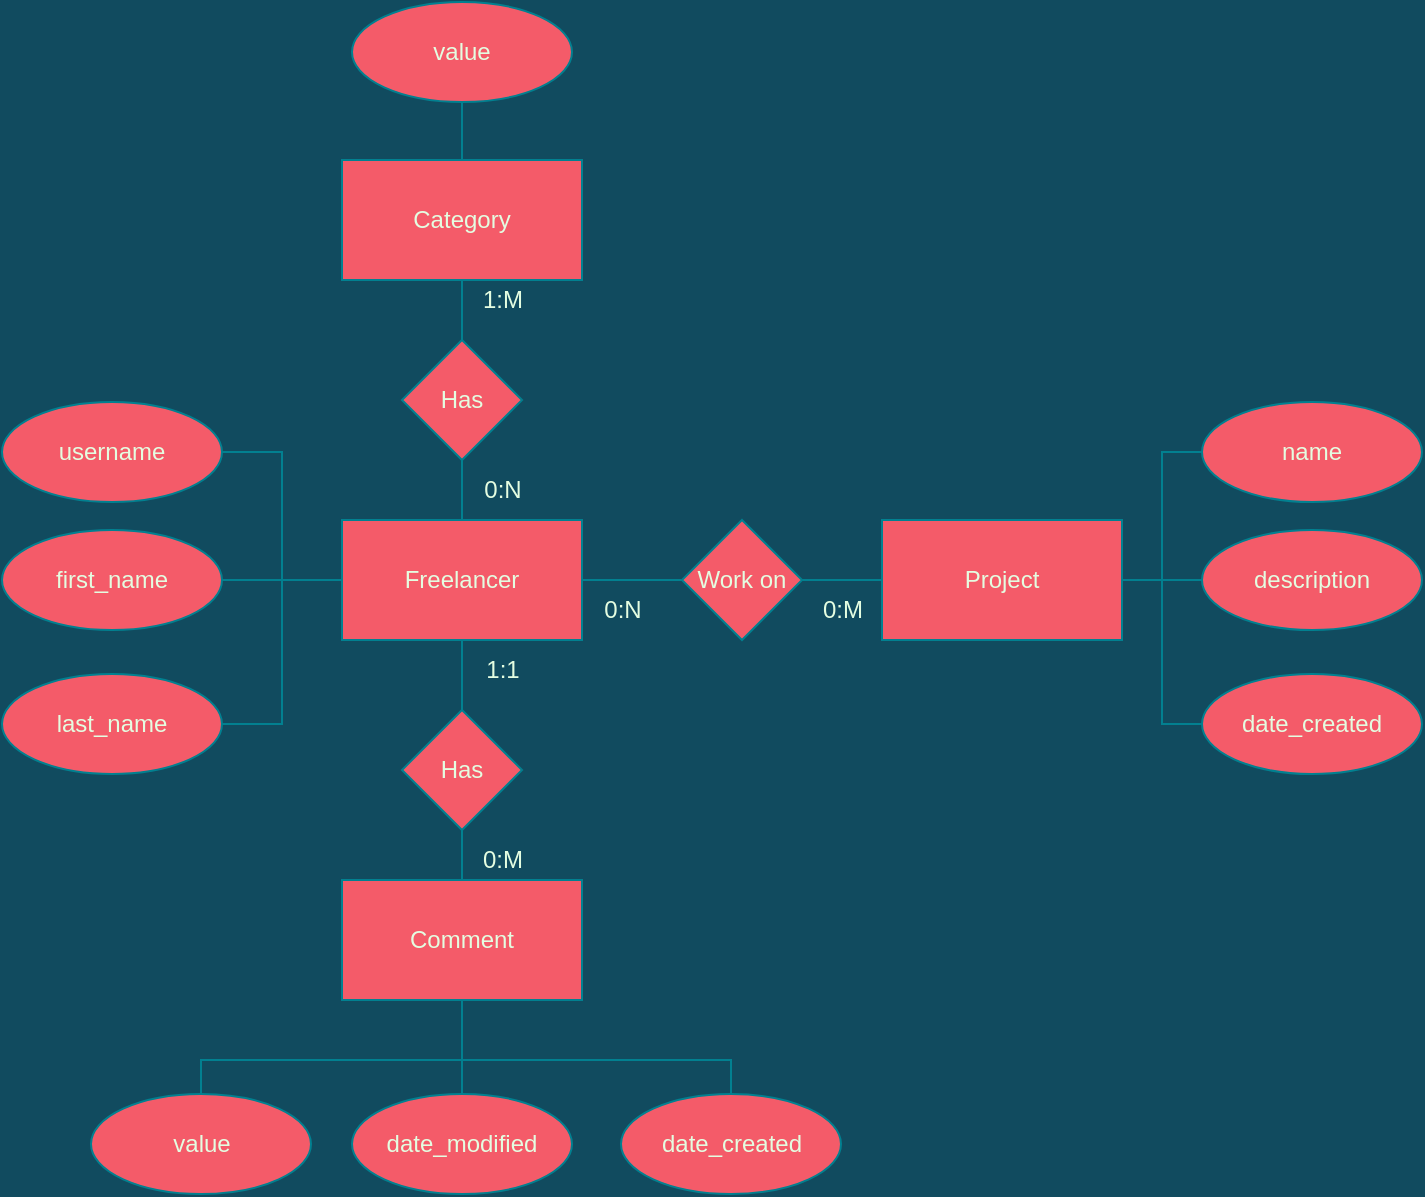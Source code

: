 <mxfile version="20.3.0" type="device"><diagram id="-MBPeDD_5qe8Zik0AHJo" name="Page-1"><mxGraphModel dx="882" dy="820" grid="1" gridSize="10" guides="1" tooltips="1" connect="1" arrows="1" fold="1" page="1" pageScale="1" pageWidth="850" pageHeight="1100" background="#114B5F" math="0" shadow="0"><root><mxCell id="0"/><mxCell id="1" parent="0"/><mxCell id="JuRmM7Lx4Jnar-AisBNy-8" style="edgeStyle=orthogonalEdgeStyle;rounded=0;orthogonalLoop=1;jettySize=auto;html=1;entryX=0.5;entryY=1;entryDx=0;entryDy=0;fontColor=#E4FDE1;strokeColor=#028090;fillColor=#F45B69;endArrow=none;endFill=0;labelBackgroundColor=#114B5F;" parent="1" source="JuRmM7Lx4Jnar-AisBNy-1" target="JuRmM7Lx4Jnar-AisBNy-7" edge="1"><mxGeometry relative="1" as="geometry"/></mxCell><mxCell id="JuRmM7Lx4Jnar-AisBNy-10" value="" style="edgeStyle=orthogonalEdgeStyle;rounded=0;orthogonalLoop=1;jettySize=auto;html=1;fontColor=#E4FDE1;endArrow=none;endFill=0;strokeColor=#028090;fillColor=#F45B69;labelBackgroundColor=#114B5F;" parent="1" source="JuRmM7Lx4Jnar-AisBNy-1" target="JuRmM7Lx4Jnar-AisBNy-5" edge="1"><mxGeometry relative="1" as="geometry"/></mxCell><mxCell id="JuRmM7Lx4Jnar-AisBNy-12" value="" style="edgeStyle=orthogonalEdgeStyle;rounded=0;orthogonalLoop=1;jettySize=auto;html=1;fontColor=#E4FDE1;endArrow=none;endFill=0;strokeColor=#028090;fillColor=#F45B69;labelBackgroundColor=#114B5F;" parent="1" source="JuRmM7Lx4Jnar-AisBNy-1" target="JuRmM7Lx4Jnar-AisBNy-6" edge="1"><mxGeometry relative="1" as="geometry"/></mxCell><mxCell id="JuRmM7Lx4Jnar-AisBNy-1" value="Freelancer" style="rounded=0;whiteSpace=wrap;html=1;fontColor=#E4FDE1;strokeColor=#028090;fillColor=#F45B69;" parent="1" vertex="1"><mxGeometry x="220" y="280" width="120" height="60" as="geometry"/></mxCell><mxCell id="JuRmM7Lx4Jnar-AisBNy-2" value="Project" style="rounded=0;whiteSpace=wrap;html=1;fontColor=#E4FDE1;strokeColor=#028090;fillColor=#F45B69;" parent="1" vertex="1"><mxGeometry x="490" y="280" width="120" height="60" as="geometry"/></mxCell><mxCell id="JuRmM7Lx4Jnar-AisBNy-3" value="Comment" style="rounded=0;whiteSpace=wrap;html=1;fontColor=#E4FDE1;strokeColor=#028090;fillColor=#F45B69;" parent="1" vertex="1"><mxGeometry x="220" y="460" width="120" height="60" as="geometry"/></mxCell><mxCell id="JuRmM7Lx4Jnar-AisBNy-4" value="Category" style="rounded=0;whiteSpace=wrap;html=1;fontColor=#E4FDE1;strokeColor=#028090;fillColor=#F45B69;" parent="1" vertex="1"><mxGeometry x="220" y="100" width="120" height="60" as="geometry"/></mxCell><mxCell id="JuRmM7Lx4Jnar-AisBNy-11" value="" style="edgeStyle=orthogonalEdgeStyle;rounded=0;orthogonalLoop=1;jettySize=auto;html=1;fontColor=#E4FDE1;endArrow=none;endFill=0;strokeColor=#028090;fillColor=#F45B69;labelBackgroundColor=#114B5F;" parent="1" source="JuRmM7Lx4Jnar-AisBNy-5" target="JuRmM7Lx4Jnar-AisBNy-3" edge="1"><mxGeometry relative="1" as="geometry"/></mxCell><mxCell id="JuRmM7Lx4Jnar-AisBNy-5" value="Has" style="rhombus;whiteSpace=wrap;html=1;fontColor=#E4FDE1;strokeColor=#028090;fillColor=#F45B69;" parent="1" vertex="1"><mxGeometry x="250" y="375" width="60" height="60" as="geometry"/></mxCell><mxCell id="JuRmM7Lx4Jnar-AisBNy-13" value="" style="edgeStyle=orthogonalEdgeStyle;rounded=0;orthogonalLoop=1;jettySize=auto;html=1;fontColor=#E4FDE1;endArrow=none;endFill=0;strokeColor=#028090;fillColor=#F45B69;labelBackgroundColor=#114B5F;" parent="1" source="JuRmM7Lx4Jnar-AisBNy-6" target="JuRmM7Lx4Jnar-AisBNy-2" edge="1"><mxGeometry relative="1" as="geometry"/></mxCell><mxCell id="JuRmM7Lx4Jnar-AisBNy-6" value="Work on" style="rhombus;whiteSpace=wrap;html=1;fontColor=#E4FDE1;strokeColor=#028090;fillColor=#F45B69;" parent="1" vertex="1"><mxGeometry x="390" y="280" width="60" height="60" as="geometry"/></mxCell><mxCell id="JuRmM7Lx4Jnar-AisBNy-9" value="" style="edgeStyle=orthogonalEdgeStyle;rounded=0;orthogonalLoop=1;jettySize=auto;html=1;fontColor=#E4FDE1;endArrow=none;endFill=0;strokeColor=#028090;fillColor=#F45B69;labelBackgroundColor=#114B5F;" parent="1" source="JuRmM7Lx4Jnar-AisBNy-7" target="JuRmM7Lx4Jnar-AisBNy-4" edge="1"><mxGeometry relative="1" as="geometry"/></mxCell><mxCell id="JuRmM7Lx4Jnar-AisBNy-7" value="Has" style="rhombus;whiteSpace=wrap;html=1;fontColor=#E4FDE1;strokeColor=#028090;fillColor=#F45B69;" parent="1" vertex="1"><mxGeometry x="250" y="190" width="60" height="60" as="geometry"/></mxCell><mxCell id="JuRmM7Lx4Jnar-AisBNy-14" value="1:M" style="text;html=1;align=center;verticalAlign=middle;resizable=0;points=[];autosize=1;strokeColor=none;fillColor=none;fontColor=#E4FDE1;" parent="1" vertex="1"><mxGeometry x="280" y="155" width="40" height="30" as="geometry"/></mxCell><mxCell id="JuRmM7Lx4Jnar-AisBNy-15" value="0:N" style="text;html=1;align=center;verticalAlign=middle;resizable=0;points=[];autosize=1;strokeColor=none;fillColor=none;fontColor=#E4FDE1;" parent="1" vertex="1"><mxGeometry x="280" y="250" width="40" height="30" as="geometry"/></mxCell><mxCell id="JuRmM7Lx4Jnar-AisBNy-16" value="0:M" style="text;html=1;align=center;verticalAlign=middle;resizable=0;points=[];autosize=1;strokeColor=none;fillColor=none;fontColor=#E4FDE1;" parent="1" vertex="1"><mxGeometry x="280" y="435" width="40" height="30" as="geometry"/></mxCell><mxCell id="JuRmM7Lx4Jnar-AisBNy-17" value="1:1" style="text;html=1;align=center;verticalAlign=middle;resizable=0;points=[];autosize=1;strokeColor=none;fillColor=none;fontColor=#E4FDE1;" parent="1" vertex="1"><mxGeometry x="280" y="340" width="40" height="30" as="geometry"/></mxCell><mxCell id="JuRmM7Lx4Jnar-AisBNy-18" value="0:M" style="text;html=1;align=center;verticalAlign=middle;resizable=0;points=[];autosize=1;strokeColor=none;fillColor=none;fontColor=#E4FDE1;" parent="1" vertex="1"><mxGeometry x="450" y="310" width="40" height="30" as="geometry"/></mxCell><mxCell id="JuRmM7Lx4Jnar-AisBNy-19" value="0:N" style="text;html=1;align=center;verticalAlign=middle;resizable=0;points=[];autosize=1;strokeColor=none;fillColor=none;fontColor=#E4FDE1;" parent="1" vertex="1"><mxGeometry x="340" y="310" width="40" height="30" as="geometry"/></mxCell><mxCell id="JuRmM7Lx4Jnar-AisBNy-45" style="edgeStyle=orthogonalEdgeStyle;rounded=0;orthogonalLoop=1;jettySize=auto;html=1;entryX=0.5;entryY=1;entryDx=0;entryDy=0;fontColor=#E4FDE1;endArrow=none;endFill=0;strokeColor=#028090;fillColor=#F45B69;labelBackgroundColor=#114B5F;" parent="1" source="JuRmM7Lx4Jnar-AisBNy-20" target="JuRmM7Lx4Jnar-AisBNy-3" edge="1"><mxGeometry relative="1" as="geometry"><Array as="points"><mxPoint x="415" y="550"/><mxPoint x="280" y="550"/></Array></mxGeometry></mxCell><mxCell id="JuRmM7Lx4Jnar-AisBNy-20" value="date_created" style="ellipse;whiteSpace=wrap;html=1;fontColor=#E4FDE1;strokeColor=#028090;fillColor=#F45B69;" parent="1" vertex="1"><mxGeometry x="359.5" y="567" width="110" height="50" as="geometry"/></mxCell><mxCell id="JuRmM7Lx4Jnar-AisBNy-42" style="edgeStyle=orthogonalEdgeStyle;rounded=0;orthogonalLoop=1;jettySize=auto;html=1;entryX=0.5;entryY=1;entryDx=0;entryDy=0;fontColor=#E4FDE1;endArrow=none;endFill=0;strokeColor=#028090;fillColor=#F45B69;labelBackgroundColor=#114B5F;" parent="1" source="JuRmM7Lx4Jnar-AisBNy-21" target="JuRmM7Lx4Jnar-AisBNy-3" edge="1"><mxGeometry relative="1" as="geometry"/></mxCell><mxCell id="JuRmM7Lx4Jnar-AisBNy-21" value="date_modified" style="ellipse;whiteSpace=wrap;html=1;fontColor=#E4FDE1;strokeColor=#028090;fillColor=#F45B69;" parent="1" vertex="1"><mxGeometry x="225" y="567" width="110" height="50" as="geometry"/></mxCell><mxCell id="1XqYSXex-Xbsd_ZYQ9KI-1" style="edgeStyle=orthogonalEdgeStyle;rounded=0;orthogonalLoop=1;jettySize=auto;html=1;entryX=0.5;entryY=0;entryDx=0;entryDy=0;endArrow=none;endFill=0;fillColor=#F45B69;strokeColor=#028090;labelBackgroundColor=#114B5F;fontColor=#E4FDE1;" edge="1" parent="1" source="JuRmM7Lx4Jnar-AisBNy-22" target="JuRmM7Lx4Jnar-AisBNy-4"><mxGeometry relative="1" as="geometry"/></mxCell><mxCell id="JuRmM7Lx4Jnar-AisBNy-22" value="value" style="ellipse;whiteSpace=wrap;html=1;fontColor=#E4FDE1;strokeColor=#028090;fillColor=#F45B69;" parent="1" vertex="1"><mxGeometry x="225" y="21" width="110" height="50" as="geometry"/></mxCell><mxCell id="JuRmM7Lx4Jnar-AisBNy-32" style="edgeStyle=orthogonalEdgeStyle;rounded=0;orthogonalLoop=1;jettySize=auto;html=1;entryX=0;entryY=0.5;entryDx=0;entryDy=0;fontColor=#E4FDE1;endArrow=none;endFill=0;strokeColor=#028090;fillColor=#F45B69;labelBackgroundColor=#114B5F;" parent="1" source="JuRmM7Lx4Jnar-AisBNy-28" target="JuRmM7Lx4Jnar-AisBNy-1" edge="1"><mxGeometry relative="1" as="geometry"/></mxCell><mxCell id="JuRmM7Lx4Jnar-AisBNy-28" value="username" style="ellipse;whiteSpace=wrap;html=1;fontColor=#E4FDE1;strokeColor=#028090;fillColor=#F45B69;" parent="1" vertex="1"><mxGeometry x="50" y="221" width="110" height="50" as="geometry"/></mxCell><mxCell id="JuRmM7Lx4Jnar-AisBNy-33" style="edgeStyle=orthogonalEdgeStyle;rounded=0;orthogonalLoop=1;jettySize=auto;html=1;entryX=0;entryY=0.5;entryDx=0;entryDy=0;fontColor=#E4FDE1;endArrow=none;endFill=0;strokeColor=#028090;fillColor=#F45B69;labelBackgroundColor=#114B5F;" parent="1" source="JuRmM7Lx4Jnar-AisBNy-29" target="JuRmM7Lx4Jnar-AisBNy-1" edge="1"><mxGeometry relative="1" as="geometry"/></mxCell><mxCell id="JuRmM7Lx4Jnar-AisBNy-29" value="first_name" style="ellipse;whiteSpace=wrap;html=1;fontColor=#E4FDE1;strokeColor=#028090;fillColor=#F45B69;" parent="1" vertex="1"><mxGeometry x="50" y="285" width="110" height="50" as="geometry"/></mxCell><mxCell id="JuRmM7Lx4Jnar-AisBNy-34" style="edgeStyle=orthogonalEdgeStyle;rounded=0;orthogonalLoop=1;jettySize=auto;html=1;entryX=0;entryY=0.5;entryDx=0;entryDy=0;fontColor=#E4FDE1;endArrow=none;endFill=0;strokeColor=#028090;fillColor=#F45B69;labelBackgroundColor=#114B5F;" parent="1" source="JuRmM7Lx4Jnar-AisBNy-30" target="JuRmM7Lx4Jnar-AisBNy-1" edge="1"><mxGeometry relative="1" as="geometry"/></mxCell><mxCell id="JuRmM7Lx4Jnar-AisBNy-30" value="last_name" style="ellipse;whiteSpace=wrap;html=1;fontColor=#E4FDE1;strokeColor=#028090;fillColor=#F45B69;" parent="1" vertex="1"><mxGeometry x="50" y="357" width="110" height="50" as="geometry"/></mxCell><mxCell id="JuRmM7Lx4Jnar-AisBNy-39" style="edgeStyle=orthogonalEdgeStyle;rounded=0;orthogonalLoop=1;jettySize=auto;html=1;entryX=1;entryY=0.5;entryDx=0;entryDy=0;fontColor=#E4FDE1;endArrow=none;endFill=0;strokeColor=#028090;fillColor=#F45B69;labelBackgroundColor=#114B5F;" parent="1" source="JuRmM7Lx4Jnar-AisBNy-35" target="JuRmM7Lx4Jnar-AisBNy-2" edge="1"><mxGeometry relative="1" as="geometry"/></mxCell><mxCell id="JuRmM7Lx4Jnar-AisBNy-35" value="name" style="ellipse;whiteSpace=wrap;html=1;fontColor=#E4FDE1;strokeColor=#028090;fillColor=#F45B69;" parent="1" vertex="1"><mxGeometry x="650" y="221" width="110" height="50" as="geometry"/></mxCell><mxCell id="JuRmM7Lx4Jnar-AisBNy-38" value="" style="edgeStyle=orthogonalEdgeStyle;rounded=0;orthogonalLoop=1;jettySize=auto;html=1;fontColor=#E4FDE1;endArrow=none;endFill=0;strokeColor=#028090;fillColor=#F45B69;labelBackgroundColor=#114B5F;" parent="1" source="JuRmM7Lx4Jnar-AisBNy-36" target="JuRmM7Lx4Jnar-AisBNy-2" edge="1"><mxGeometry relative="1" as="geometry"/></mxCell><mxCell id="JuRmM7Lx4Jnar-AisBNy-36" value="description" style="ellipse;whiteSpace=wrap;html=1;fontColor=#E4FDE1;strokeColor=#028090;fillColor=#F45B69;" parent="1" vertex="1"><mxGeometry x="650" y="285" width="110" height="50" as="geometry"/></mxCell><mxCell id="JuRmM7Lx4Jnar-AisBNy-40" style="edgeStyle=orthogonalEdgeStyle;rounded=0;orthogonalLoop=1;jettySize=auto;html=1;entryX=1;entryY=0.5;entryDx=0;entryDy=0;fontColor=#E4FDE1;endArrow=none;endFill=0;strokeColor=#028090;fillColor=#F45B69;labelBackgroundColor=#114B5F;" parent="1" source="JuRmM7Lx4Jnar-AisBNy-37" target="JuRmM7Lx4Jnar-AisBNy-2" edge="1"><mxGeometry relative="1" as="geometry"/></mxCell><mxCell id="JuRmM7Lx4Jnar-AisBNy-37" value="date_created" style="ellipse;whiteSpace=wrap;html=1;fontColor=#E4FDE1;strokeColor=#028090;fillColor=#F45B69;" parent="1" vertex="1"><mxGeometry x="650" y="357" width="110" height="50" as="geometry"/></mxCell><mxCell id="JuRmM7Lx4Jnar-AisBNy-44" style="edgeStyle=orthogonalEdgeStyle;rounded=0;orthogonalLoop=1;jettySize=auto;html=1;entryX=0.5;entryY=1;entryDx=0;entryDy=0;fontColor=#E4FDE1;endArrow=none;endFill=0;strokeColor=#028090;fillColor=#F45B69;labelBackgroundColor=#114B5F;" parent="1" source="JuRmM7Lx4Jnar-AisBNy-41" target="JuRmM7Lx4Jnar-AisBNy-3" edge="1"><mxGeometry relative="1" as="geometry"><Array as="points"><mxPoint x="150" y="550"/><mxPoint x="280" y="550"/></Array></mxGeometry></mxCell><mxCell id="JuRmM7Lx4Jnar-AisBNy-41" value="value" style="ellipse;whiteSpace=wrap;html=1;fontColor=#E4FDE1;strokeColor=#028090;fillColor=#F45B69;" parent="1" vertex="1"><mxGeometry x="94.5" y="567" width="110" height="50" as="geometry"/></mxCell></root></mxGraphModel></diagram></mxfile>